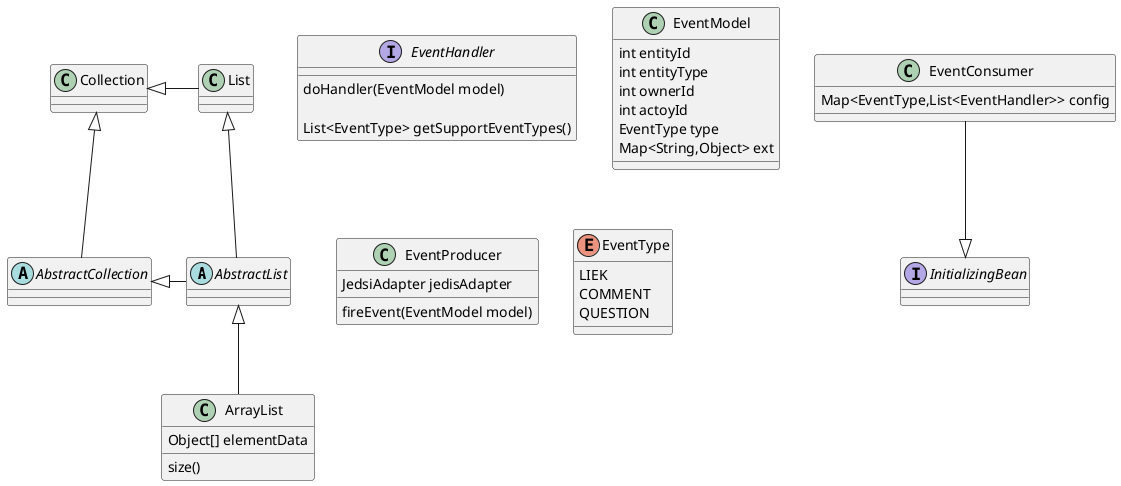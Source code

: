 @startuml

abstract class AbstractList
abstract AbstractCollection
interface EventHandler{
    doHandler(EventModel model)

    List<EventType> getSupportEventTypes()

}

class EventModel{
  int entityId
  int entityType
  int ownerId
  int actoyId
  EventType type
  Map<String,Object> ext
}

class EventProducer{
 JedsiAdapter jedisAdapter
 fireEvent(EventModel model)
}

class EventConsumer{

Map<EventType,List<EventHandler>> config



}

EventConsumer--|> InitializingBean
interface InitializingBean

List <|-- AbstractList
Collection <|-- AbstractCollection

Collection <|- List
AbstractCollection <|- AbstractList
AbstractList <|-- ArrayList

class ArrayList {
Object[] elementData
size()
}

enum EventType {
LIEK
COMMENT
QUESTION
}

@enduml